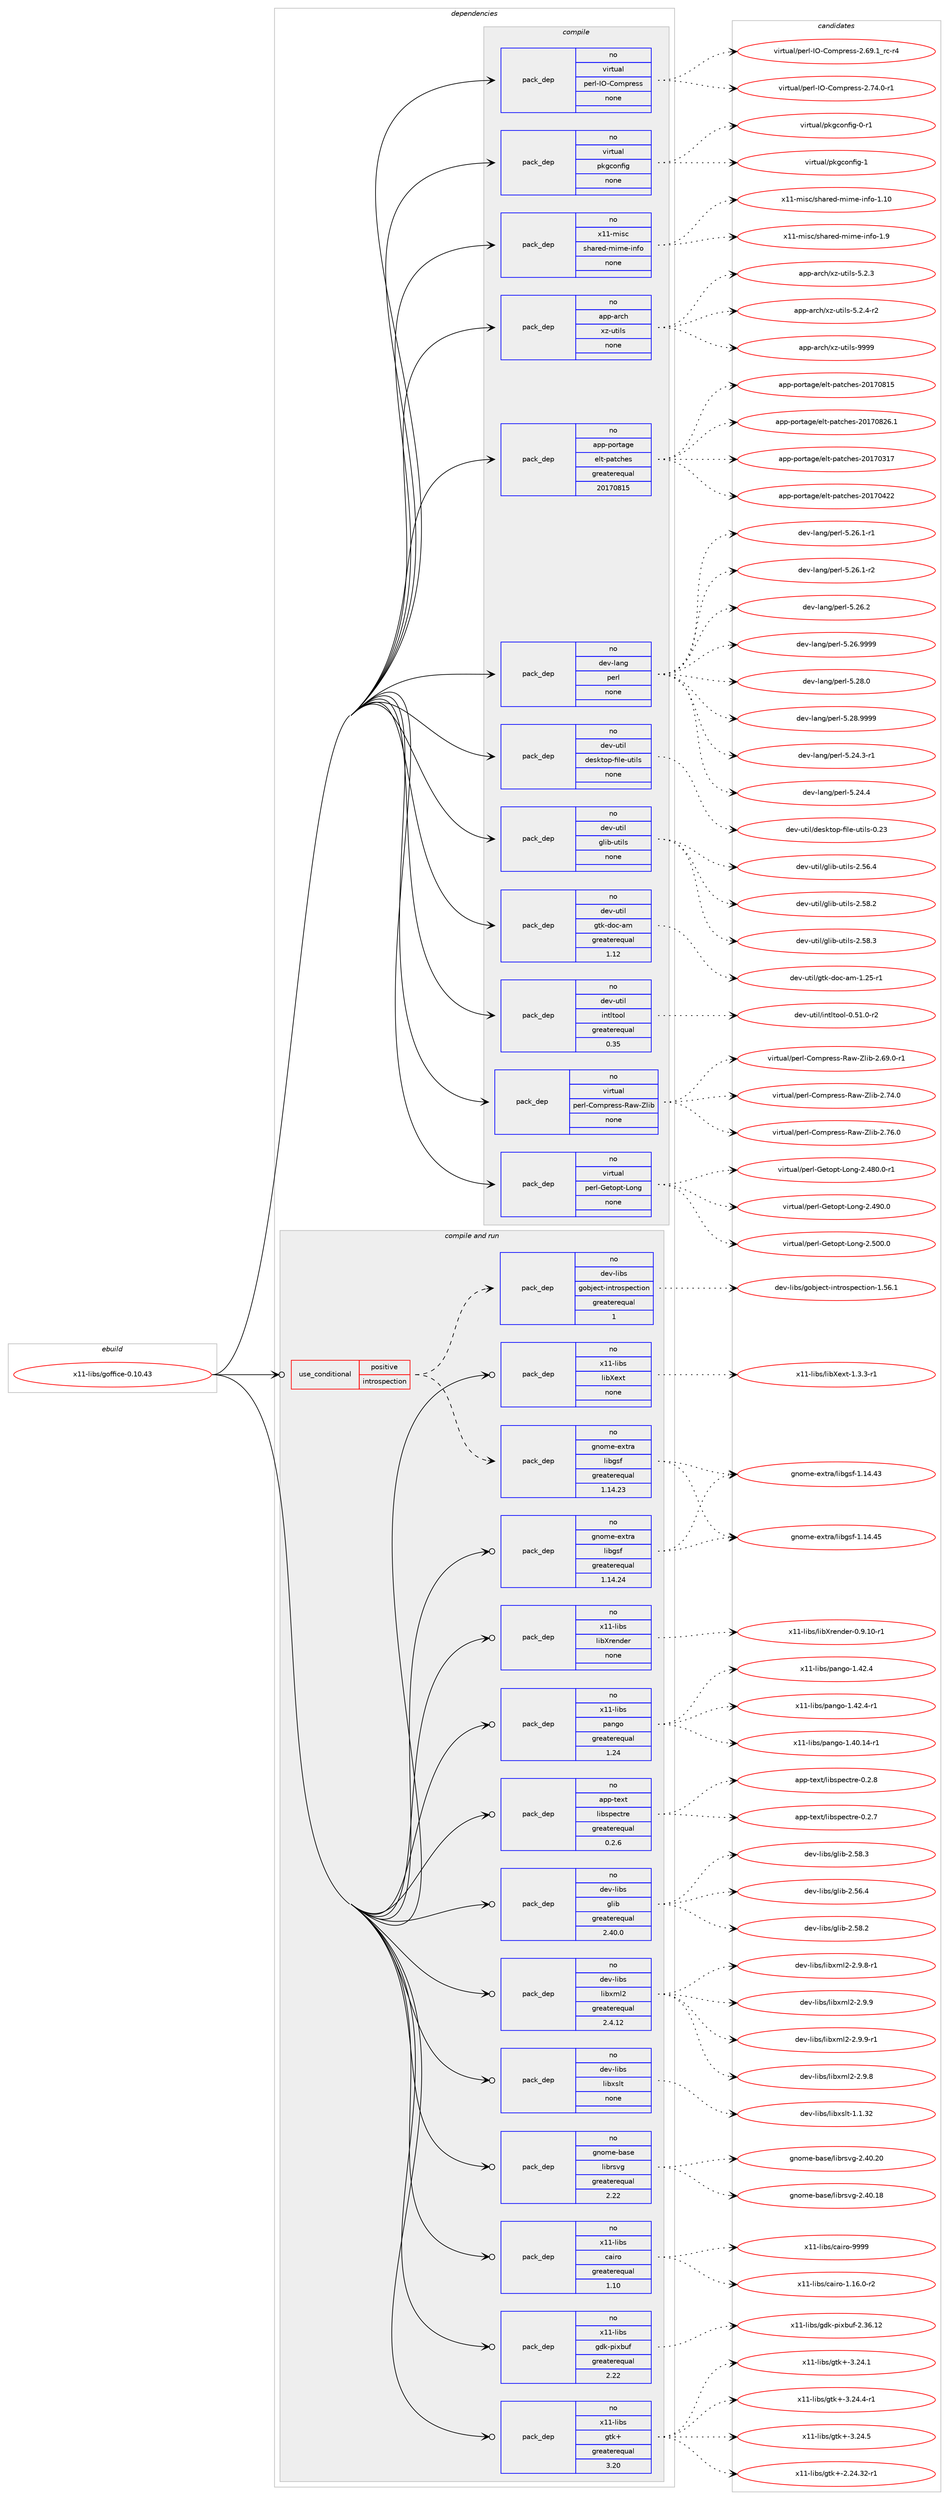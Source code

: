 digraph prolog {

# *************
# Graph options
# *************

newrank=true;
concentrate=true;
compound=true;
graph [rankdir=LR,fontname=Helvetica,fontsize=10,ranksep=1.5];#, ranksep=2.5, nodesep=0.2];
edge  [arrowhead=vee];
node  [fontname=Helvetica,fontsize=10];

# **********
# The ebuild
# **********

subgraph cluster_leftcol {
color=gray;
rank=same;
label=<<i>ebuild</i>>;
id [label="x11-libs/goffice-0.10.43", color=red, width=4, href="../x11-libs/goffice-0.10.43.svg"];
}

# ****************
# The dependencies
# ****************

subgraph cluster_midcol {
color=gray;
label=<<i>dependencies</i>>;
subgraph cluster_compile {
fillcolor="#eeeeee";
style=filled;
label=<<i>compile</i>>;
subgraph pack1263108 {
dependency1758519 [label=<<TABLE BORDER="0" CELLBORDER="1" CELLSPACING="0" CELLPADDING="4" WIDTH="220"><TR><TD ROWSPAN="6" CELLPADDING="30">pack_dep</TD></TR><TR><TD WIDTH="110">no</TD></TR><TR><TD>app-arch</TD></TR><TR><TD>xz-utils</TD></TR><TR><TD>none</TD></TR><TR><TD></TD></TR></TABLE>>, shape=none, color=blue];
}
id:e -> dependency1758519:w [weight=20,style="solid",arrowhead="vee"];
subgraph pack1263109 {
dependency1758520 [label=<<TABLE BORDER="0" CELLBORDER="1" CELLSPACING="0" CELLPADDING="4" WIDTH="220"><TR><TD ROWSPAN="6" CELLPADDING="30">pack_dep</TD></TR><TR><TD WIDTH="110">no</TD></TR><TR><TD>app-portage</TD></TR><TR><TD>elt-patches</TD></TR><TR><TD>greaterequal</TD></TR><TR><TD>20170815</TD></TR></TABLE>>, shape=none, color=blue];
}
id:e -> dependency1758520:w [weight=20,style="solid",arrowhead="vee"];
subgraph pack1263110 {
dependency1758521 [label=<<TABLE BORDER="0" CELLBORDER="1" CELLSPACING="0" CELLPADDING="4" WIDTH="220"><TR><TD ROWSPAN="6" CELLPADDING="30">pack_dep</TD></TR><TR><TD WIDTH="110">no</TD></TR><TR><TD>dev-lang</TD></TR><TR><TD>perl</TD></TR><TR><TD>none</TD></TR><TR><TD></TD></TR></TABLE>>, shape=none, color=blue];
}
id:e -> dependency1758521:w [weight=20,style="solid",arrowhead="vee"];
subgraph pack1263111 {
dependency1758522 [label=<<TABLE BORDER="0" CELLBORDER="1" CELLSPACING="0" CELLPADDING="4" WIDTH="220"><TR><TD ROWSPAN="6" CELLPADDING="30">pack_dep</TD></TR><TR><TD WIDTH="110">no</TD></TR><TR><TD>dev-util</TD></TR><TR><TD>desktop-file-utils</TD></TR><TR><TD>none</TD></TR><TR><TD></TD></TR></TABLE>>, shape=none, color=blue];
}
id:e -> dependency1758522:w [weight=20,style="solid",arrowhead="vee"];
subgraph pack1263112 {
dependency1758523 [label=<<TABLE BORDER="0" CELLBORDER="1" CELLSPACING="0" CELLPADDING="4" WIDTH="220"><TR><TD ROWSPAN="6" CELLPADDING="30">pack_dep</TD></TR><TR><TD WIDTH="110">no</TD></TR><TR><TD>dev-util</TD></TR><TR><TD>glib-utils</TD></TR><TR><TD>none</TD></TR><TR><TD></TD></TR></TABLE>>, shape=none, color=blue];
}
id:e -> dependency1758523:w [weight=20,style="solid",arrowhead="vee"];
subgraph pack1263113 {
dependency1758524 [label=<<TABLE BORDER="0" CELLBORDER="1" CELLSPACING="0" CELLPADDING="4" WIDTH="220"><TR><TD ROWSPAN="6" CELLPADDING="30">pack_dep</TD></TR><TR><TD WIDTH="110">no</TD></TR><TR><TD>dev-util</TD></TR><TR><TD>gtk-doc-am</TD></TR><TR><TD>greaterequal</TD></TR><TR><TD>1.12</TD></TR></TABLE>>, shape=none, color=blue];
}
id:e -> dependency1758524:w [weight=20,style="solid",arrowhead="vee"];
subgraph pack1263114 {
dependency1758525 [label=<<TABLE BORDER="0" CELLBORDER="1" CELLSPACING="0" CELLPADDING="4" WIDTH="220"><TR><TD ROWSPAN="6" CELLPADDING="30">pack_dep</TD></TR><TR><TD WIDTH="110">no</TD></TR><TR><TD>dev-util</TD></TR><TR><TD>intltool</TD></TR><TR><TD>greaterequal</TD></TR><TR><TD>0.35</TD></TR></TABLE>>, shape=none, color=blue];
}
id:e -> dependency1758525:w [weight=20,style="solid",arrowhead="vee"];
subgraph pack1263115 {
dependency1758526 [label=<<TABLE BORDER="0" CELLBORDER="1" CELLSPACING="0" CELLPADDING="4" WIDTH="220"><TR><TD ROWSPAN="6" CELLPADDING="30">pack_dep</TD></TR><TR><TD WIDTH="110">no</TD></TR><TR><TD>virtual</TD></TR><TR><TD>perl-Compress-Raw-Zlib</TD></TR><TR><TD>none</TD></TR><TR><TD></TD></TR></TABLE>>, shape=none, color=blue];
}
id:e -> dependency1758526:w [weight=20,style="solid",arrowhead="vee"];
subgraph pack1263116 {
dependency1758527 [label=<<TABLE BORDER="0" CELLBORDER="1" CELLSPACING="0" CELLPADDING="4" WIDTH="220"><TR><TD ROWSPAN="6" CELLPADDING="30">pack_dep</TD></TR><TR><TD WIDTH="110">no</TD></TR><TR><TD>virtual</TD></TR><TR><TD>perl-Getopt-Long</TD></TR><TR><TD>none</TD></TR><TR><TD></TD></TR></TABLE>>, shape=none, color=blue];
}
id:e -> dependency1758527:w [weight=20,style="solid",arrowhead="vee"];
subgraph pack1263117 {
dependency1758528 [label=<<TABLE BORDER="0" CELLBORDER="1" CELLSPACING="0" CELLPADDING="4" WIDTH="220"><TR><TD ROWSPAN="6" CELLPADDING="30">pack_dep</TD></TR><TR><TD WIDTH="110">no</TD></TR><TR><TD>virtual</TD></TR><TR><TD>perl-IO-Compress</TD></TR><TR><TD>none</TD></TR><TR><TD></TD></TR></TABLE>>, shape=none, color=blue];
}
id:e -> dependency1758528:w [weight=20,style="solid",arrowhead="vee"];
subgraph pack1263118 {
dependency1758529 [label=<<TABLE BORDER="0" CELLBORDER="1" CELLSPACING="0" CELLPADDING="4" WIDTH="220"><TR><TD ROWSPAN="6" CELLPADDING="30">pack_dep</TD></TR><TR><TD WIDTH="110">no</TD></TR><TR><TD>virtual</TD></TR><TR><TD>pkgconfig</TD></TR><TR><TD>none</TD></TR><TR><TD></TD></TR></TABLE>>, shape=none, color=blue];
}
id:e -> dependency1758529:w [weight=20,style="solid",arrowhead="vee"];
subgraph pack1263119 {
dependency1758530 [label=<<TABLE BORDER="0" CELLBORDER="1" CELLSPACING="0" CELLPADDING="4" WIDTH="220"><TR><TD ROWSPAN="6" CELLPADDING="30">pack_dep</TD></TR><TR><TD WIDTH="110">no</TD></TR><TR><TD>x11-misc</TD></TR><TR><TD>shared-mime-info</TD></TR><TR><TD>none</TD></TR><TR><TD></TD></TR></TABLE>>, shape=none, color=blue];
}
id:e -> dependency1758530:w [weight=20,style="solid",arrowhead="vee"];
}
subgraph cluster_compileandrun {
fillcolor="#eeeeee";
style=filled;
label=<<i>compile and run</i>>;
subgraph cond465903 {
dependency1758531 [label=<<TABLE BORDER="0" CELLBORDER="1" CELLSPACING="0" CELLPADDING="4"><TR><TD ROWSPAN="3" CELLPADDING="10">use_conditional</TD></TR><TR><TD>positive</TD></TR><TR><TD>introspection</TD></TR></TABLE>>, shape=none, color=red];
subgraph pack1263120 {
dependency1758532 [label=<<TABLE BORDER="0" CELLBORDER="1" CELLSPACING="0" CELLPADDING="4" WIDTH="220"><TR><TD ROWSPAN="6" CELLPADDING="30">pack_dep</TD></TR><TR><TD WIDTH="110">no</TD></TR><TR><TD>dev-libs</TD></TR><TR><TD>gobject-introspection</TD></TR><TR><TD>greaterequal</TD></TR><TR><TD>1</TD></TR></TABLE>>, shape=none, color=blue];
}
dependency1758531:e -> dependency1758532:w [weight=20,style="dashed",arrowhead="vee"];
subgraph pack1263121 {
dependency1758533 [label=<<TABLE BORDER="0" CELLBORDER="1" CELLSPACING="0" CELLPADDING="4" WIDTH="220"><TR><TD ROWSPAN="6" CELLPADDING="30">pack_dep</TD></TR><TR><TD WIDTH="110">no</TD></TR><TR><TD>gnome-extra</TD></TR><TR><TD>libgsf</TD></TR><TR><TD>greaterequal</TD></TR><TR><TD>1.14.23</TD></TR></TABLE>>, shape=none, color=blue];
}
dependency1758531:e -> dependency1758533:w [weight=20,style="dashed",arrowhead="vee"];
}
id:e -> dependency1758531:w [weight=20,style="solid",arrowhead="odotvee"];
subgraph pack1263122 {
dependency1758534 [label=<<TABLE BORDER="0" CELLBORDER="1" CELLSPACING="0" CELLPADDING="4" WIDTH="220"><TR><TD ROWSPAN="6" CELLPADDING="30">pack_dep</TD></TR><TR><TD WIDTH="110">no</TD></TR><TR><TD>app-text</TD></TR><TR><TD>libspectre</TD></TR><TR><TD>greaterequal</TD></TR><TR><TD>0.2.6</TD></TR></TABLE>>, shape=none, color=blue];
}
id:e -> dependency1758534:w [weight=20,style="solid",arrowhead="odotvee"];
subgraph pack1263123 {
dependency1758535 [label=<<TABLE BORDER="0" CELLBORDER="1" CELLSPACING="0" CELLPADDING="4" WIDTH="220"><TR><TD ROWSPAN="6" CELLPADDING="30">pack_dep</TD></TR><TR><TD WIDTH="110">no</TD></TR><TR><TD>dev-libs</TD></TR><TR><TD>glib</TD></TR><TR><TD>greaterequal</TD></TR><TR><TD>2.40.0</TD></TR></TABLE>>, shape=none, color=blue];
}
id:e -> dependency1758535:w [weight=20,style="solid",arrowhead="odotvee"];
subgraph pack1263124 {
dependency1758536 [label=<<TABLE BORDER="0" CELLBORDER="1" CELLSPACING="0" CELLPADDING="4" WIDTH="220"><TR><TD ROWSPAN="6" CELLPADDING="30">pack_dep</TD></TR><TR><TD WIDTH="110">no</TD></TR><TR><TD>dev-libs</TD></TR><TR><TD>libxml2</TD></TR><TR><TD>greaterequal</TD></TR><TR><TD>2.4.12</TD></TR></TABLE>>, shape=none, color=blue];
}
id:e -> dependency1758536:w [weight=20,style="solid",arrowhead="odotvee"];
subgraph pack1263125 {
dependency1758537 [label=<<TABLE BORDER="0" CELLBORDER="1" CELLSPACING="0" CELLPADDING="4" WIDTH="220"><TR><TD ROWSPAN="6" CELLPADDING="30">pack_dep</TD></TR><TR><TD WIDTH="110">no</TD></TR><TR><TD>dev-libs</TD></TR><TR><TD>libxslt</TD></TR><TR><TD>none</TD></TR><TR><TD></TD></TR></TABLE>>, shape=none, color=blue];
}
id:e -> dependency1758537:w [weight=20,style="solid",arrowhead="odotvee"];
subgraph pack1263126 {
dependency1758538 [label=<<TABLE BORDER="0" CELLBORDER="1" CELLSPACING="0" CELLPADDING="4" WIDTH="220"><TR><TD ROWSPAN="6" CELLPADDING="30">pack_dep</TD></TR><TR><TD WIDTH="110">no</TD></TR><TR><TD>gnome-base</TD></TR><TR><TD>librsvg</TD></TR><TR><TD>greaterequal</TD></TR><TR><TD>2.22</TD></TR></TABLE>>, shape=none, color=blue];
}
id:e -> dependency1758538:w [weight=20,style="solid",arrowhead="odotvee"];
subgraph pack1263127 {
dependency1758539 [label=<<TABLE BORDER="0" CELLBORDER="1" CELLSPACING="0" CELLPADDING="4" WIDTH="220"><TR><TD ROWSPAN="6" CELLPADDING="30">pack_dep</TD></TR><TR><TD WIDTH="110">no</TD></TR><TR><TD>gnome-extra</TD></TR><TR><TD>libgsf</TD></TR><TR><TD>greaterequal</TD></TR><TR><TD>1.14.24</TD></TR></TABLE>>, shape=none, color=blue];
}
id:e -> dependency1758539:w [weight=20,style="solid",arrowhead="odotvee"];
subgraph pack1263128 {
dependency1758540 [label=<<TABLE BORDER="0" CELLBORDER="1" CELLSPACING="0" CELLPADDING="4" WIDTH="220"><TR><TD ROWSPAN="6" CELLPADDING="30">pack_dep</TD></TR><TR><TD WIDTH="110">no</TD></TR><TR><TD>x11-libs</TD></TR><TR><TD>cairo</TD></TR><TR><TD>greaterequal</TD></TR><TR><TD>1.10</TD></TR></TABLE>>, shape=none, color=blue];
}
id:e -> dependency1758540:w [weight=20,style="solid",arrowhead="odotvee"];
subgraph pack1263129 {
dependency1758541 [label=<<TABLE BORDER="0" CELLBORDER="1" CELLSPACING="0" CELLPADDING="4" WIDTH="220"><TR><TD ROWSPAN="6" CELLPADDING="30">pack_dep</TD></TR><TR><TD WIDTH="110">no</TD></TR><TR><TD>x11-libs</TD></TR><TR><TD>gdk-pixbuf</TD></TR><TR><TD>greaterequal</TD></TR><TR><TD>2.22</TD></TR></TABLE>>, shape=none, color=blue];
}
id:e -> dependency1758541:w [weight=20,style="solid",arrowhead="odotvee"];
subgraph pack1263130 {
dependency1758542 [label=<<TABLE BORDER="0" CELLBORDER="1" CELLSPACING="0" CELLPADDING="4" WIDTH="220"><TR><TD ROWSPAN="6" CELLPADDING="30">pack_dep</TD></TR><TR><TD WIDTH="110">no</TD></TR><TR><TD>x11-libs</TD></TR><TR><TD>gtk+</TD></TR><TR><TD>greaterequal</TD></TR><TR><TD>3.20</TD></TR></TABLE>>, shape=none, color=blue];
}
id:e -> dependency1758542:w [weight=20,style="solid",arrowhead="odotvee"];
subgraph pack1263131 {
dependency1758543 [label=<<TABLE BORDER="0" CELLBORDER="1" CELLSPACING="0" CELLPADDING="4" WIDTH="220"><TR><TD ROWSPAN="6" CELLPADDING="30">pack_dep</TD></TR><TR><TD WIDTH="110">no</TD></TR><TR><TD>x11-libs</TD></TR><TR><TD>libXext</TD></TR><TR><TD>none</TD></TR><TR><TD></TD></TR></TABLE>>, shape=none, color=blue];
}
id:e -> dependency1758543:w [weight=20,style="solid",arrowhead="odotvee"];
subgraph pack1263132 {
dependency1758544 [label=<<TABLE BORDER="0" CELLBORDER="1" CELLSPACING="0" CELLPADDING="4" WIDTH="220"><TR><TD ROWSPAN="6" CELLPADDING="30">pack_dep</TD></TR><TR><TD WIDTH="110">no</TD></TR><TR><TD>x11-libs</TD></TR><TR><TD>libXrender</TD></TR><TR><TD>none</TD></TR><TR><TD></TD></TR></TABLE>>, shape=none, color=blue];
}
id:e -> dependency1758544:w [weight=20,style="solid",arrowhead="odotvee"];
subgraph pack1263133 {
dependency1758545 [label=<<TABLE BORDER="0" CELLBORDER="1" CELLSPACING="0" CELLPADDING="4" WIDTH="220"><TR><TD ROWSPAN="6" CELLPADDING="30">pack_dep</TD></TR><TR><TD WIDTH="110">no</TD></TR><TR><TD>x11-libs</TD></TR><TR><TD>pango</TD></TR><TR><TD>greaterequal</TD></TR><TR><TD>1.24</TD></TR></TABLE>>, shape=none, color=blue];
}
id:e -> dependency1758545:w [weight=20,style="solid",arrowhead="odotvee"];
}
subgraph cluster_run {
fillcolor="#eeeeee";
style=filled;
label=<<i>run</i>>;
}
}

# **************
# The candidates
# **************

subgraph cluster_choices {
rank=same;
color=gray;
label=<<i>candidates</i>>;

subgraph choice1263108 {
color=black;
nodesep=1;
choice971121124597114991044712012245117116105108115455346504651 [label="app-arch/xz-utils-5.2.3", color=red, width=4,href="../app-arch/xz-utils-5.2.3.svg"];
choice9711211245971149910447120122451171161051081154553465046524511450 [label="app-arch/xz-utils-5.2.4-r2", color=red, width=4,href="../app-arch/xz-utils-5.2.4-r2.svg"];
choice9711211245971149910447120122451171161051081154557575757 [label="app-arch/xz-utils-9999", color=red, width=4,href="../app-arch/xz-utils-9999.svg"];
dependency1758519:e -> choice971121124597114991044712012245117116105108115455346504651:w [style=dotted,weight="100"];
dependency1758519:e -> choice9711211245971149910447120122451171161051081154553465046524511450:w [style=dotted,weight="100"];
dependency1758519:e -> choice9711211245971149910447120122451171161051081154557575757:w [style=dotted,weight="100"];
}
subgraph choice1263109 {
color=black;
nodesep=1;
choice97112112451121111141169710310147101108116451129711699104101115455048495548514955 [label="app-portage/elt-patches-20170317", color=red, width=4,href="../app-portage/elt-patches-20170317.svg"];
choice97112112451121111141169710310147101108116451129711699104101115455048495548525050 [label="app-portage/elt-patches-20170422", color=red, width=4,href="../app-portage/elt-patches-20170422.svg"];
choice97112112451121111141169710310147101108116451129711699104101115455048495548564953 [label="app-portage/elt-patches-20170815", color=red, width=4,href="../app-portage/elt-patches-20170815.svg"];
choice971121124511211111411697103101471011081164511297116991041011154550484955485650544649 [label="app-portage/elt-patches-20170826.1", color=red, width=4,href="../app-portage/elt-patches-20170826.1.svg"];
dependency1758520:e -> choice97112112451121111141169710310147101108116451129711699104101115455048495548514955:w [style=dotted,weight="100"];
dependency1758520:e -> choice97112112451121111141169710310147101108116451129711699104101115455048495548525050:w [style=dotted,weight="100"];
dependency1758520:e -> choice97112112451121111141169710310147101108116451129711699104101115455048495548564953:w [style=dotted,weight="100"];
dependency1758520:e -> choice971121124511211111411697103101471011081164511297116991041011154550484955485650544649:w [style=dotted,weight="100"];
}
subgraph choice1263110 {
color=black;
nodesep=1;
choice100101118451089711010347112101114108455346505246514511449 [label="dev-lang/perl-5.24.3-r1", color=red, width=4,href="../dev-lang/perl-5.24.3-r1.svg"];
choice10010111845108971101034711210111410845534650524652 [label="dev-lang/perl-5.24.4", color=red, width=4,href="../dev-lang/perl-5.24.4.svg"];
choice100101118451089711010347112101114108455346505446494511449 [label="dev-lang/perl-5.26.1-r1", color=red, width=4,href="../dev-lang/perl-5.26.1-r1.svg"];
choice100101118451089711010347112101114108455346505446494511450 [label="dev-lang/perl-5.26.1-r2", color=red, width=4,href="../dev-lang/perl-5.26.1-r2.svg"];
choice10010111845108971101034711210111410845534650544650 [label="dev-lang/perl-5.26.2", color=red, width=4,href="../dev-lang/perl-5.26.2.svg"];
choice10010111845108971101034711210111410845534650544657575757 [label="dev-lang/perl-5.26.9999", color=red, width=4,href="../dev-lang/perl-5.26.9999.svg"];
choice10010111845108971101034711210111410845534650564648 [label="dev-lang/perl-5.28.0", color=red, width=4,href="../dev-lang/perl-5.28.0.svg"];
choice10010111845108971101034711210111410845534650564657575757 [label="dev-lang/perl-5.28.9999", color=red, width=4,href="../dev-lang/perl-5.28.9999.svg"];
dependency1758521:e -> choice100101118451089711010347112101114108455346505246514511449:w [style=dotted,weight="100"];
dependency1758521:e -> choice10010111845108971101034711210111410845534650524652:w [style=dotted,weight="100"];
dependency1758521:e -> choice100101118451089711010347112101114108455346505446494511449:w [style=dotted,weight="100"];
dependency1758521:e -> choice100101118451089711010347112101114108455346505446494511450:w [style=dotted,weight="100"];
dependency1758521:e -> choice10010111845108971101034711210111410845534650544650:w [style=dotted,weight="100"];
dependency1758521:e -> choice10010111845108971101034711210111410845534650544657575757:w [style=dotted,weight="100"];
dependency1758521:e -> choice10010111845108971101034711210111410845534650564648:w [style=dotted,weight="100"];
dependency1758521:e -> choice10010111845108971101034711210111410845534650564657575757:w [style=dotted,weight="100"];
}
subgraph choice1263111 {
color=black;
nodesep=1;
choice100101118451171161051084710010111510711611111245102105108101451171161051081154548465051 [label="dev-util/desktop-file-utils-0.23", color=red, width=4,href="../dev-util/desktop-file-utils-0.23.svg"];
dependency1758522:e -> choice100101118451171161051084710010111510711611111245102105108101451171161051081154548465051:w [style=dotted,weight="100"];
}
subgraph choice1263112 {
color=black;
nodesep=1;
choice1001011184511711610510847103108105984511711610510811545504653544652 [label="dev-util/glib-utils-2.56.4", color=red, width=4,href="../dev-util/glib-utils-2.56.4.svg"];
choice1001011184511711610510847103108105984511711610510811545504653564650 [label="dev-util/glib-utils-2.58.2", color=red, width=4,href="../dev-util/glib-utils-2.58.2.svg"];
choice1001011184511711610510847103108105984511711610510811545504653564651 [label="dev-util/glib-utils-2.58.3", color=red, width=4,href="../dev-util/glib-utils-2.58.3.svg"];
dependency1758523:e -> choice1001011184511711610510847103108105984511711610510811545504653544652:w [style=dotted,weight="100"];
dependency1758523:e -> choice1001011184511711610510847103108105984511711610510811545504653564650:w [style=dotted,weight="100"];
dependency1758523:e -> choice1001011184511711610510847103108105984511711610510811545504653564651:w [style=dotted,weight="100"];
}
subgraph choice1263113 {
color=black;
nodesep=1;
choice10010111845117116105108471031161074510011199459710945494650534511449 [label="dev-util/gtk-doc-am-1.25-r1", color=red, width=4,href="../dev-util/gtk-doc-am-1.25-r1.svg"];
dependency1758524:e -> choice10010111845117116105108471031161074510011199459710945494650534511449:w [style=dotted,weight="100"];
}
subgraph choice1263114 {
color=black;
nodesep=1;
choice1001011184511711610510847105110116108116111111108454846534946484511450 [label="dev-util/intltool-0.51.0-r2", color=red, width=4,href="../dev-util/intltool-0.51.0-r2.svg"];
dependency1758525:e -> choice1001011184511711610510847105110116108116111111108454846534946484511450:w [style=dotted,weight="100"];
}
subgraph choice1263115 {
color=black;
nodesep=1;
choice11810511411611797108471121011141084567111109112114101115115458297119459010810598455046545746484511449 [label="virtual/perl-Compress-Raw-Zlib-2.69.0-r1", color=red, width=4,href="../virtual/perl-Compress-Raw-Zlib-2.69.0-r1.svg"];
choice1181051141161179710847112101114108456711110911211410111511545829711945901081059845504655524648 [label="virtual/perl-Compress-Raw-Zlib-2.74.0", color=red, width=4,href="../virtual/perl-Compress-Raw-Zlib-2.74.0.svg"];
choice1181051141161179710847112101114108456711110911211410111511545829711945901081059845504655544648 [label="virtual/perl-Compress-Raw-Zlib-2.76.0", color=red, width=4,href="../virtual/perl-Compress-Raw-Zlib-2.76.0.svg"];
dependency1758526:e -> choice11810511411611797108471121011141084567111109112114101115115458297119459010810598455046545746484511449:w [style=dotted,weight="100"];
dependency1758526:e -> choice1181051141161179710847112101114108456711110911211410111511545829711945901081059845504655524648:w [style=dotted,weight="100"];
dependency1758526:e -> choice1181051141161179710847112101114108456711110911211410111511545829711945901081059845504655544648:w [style=dotted,weight="100"];
}
subgraph choice1263116 {
color=black;
nodesep=1;
choice11810511411611797108471121011141084571101116111112116457611111010345504652564846484511449 [label="virtual/perl-Getopt-Long-2.480.0-r1", color=red, width=4,href="../virtual/perl-Getopt-Long-2.480.0-r1.svg"];
choice1181051141161179710847112101114108457110111611111211645761111101034550465257484648 [label="virtual/perl-Getopt-Long-2.490.0", color=red, width=4,href="../virtual/perl-Getopt-Long-2.490.0.svg"];
choice1181051141161179710847112101114108457110111611111211645761111101034550465348484648 [label="virtual/perl-Getopt-Long-2.500.0", color=red, width=4,href="../virtual/perl-Getopt-Long-2.500.0.svg"];
dependency1758527:e -> choice11810511411611797108471121011141084571101116111112116457611111010345504652564846484511449:w [style=dotted,weight="100"];
dependency1758527:e -> choice1181051141161179710847112101114108457110111611111211645761111101034550465257484648:w [style=dotted,weight="100"];
dependency1758527:e -> choice1181051141161179710847112101114108457110111611111211645761111101034550465348484648:w [style=dotted,weight="100"];
}
subgraph choice1263117 {
color=black;
nodesep=1;
choice118105114116117971084711210111410845737945671111091121141011151154550465457464995114994511452 [label="virtual/perl-IO-Compress-2.69.1_rc-r4", color=red, width=4,href="../virtual/perl-IO-Compress-2.69.1_rc-r4.svg"];
choice11810511411611797108471121011141084573794567111109112114101115115455046555246484511449 [label="virtual/perl-IO-Compress-2.74.0-r1", color=red, width=4,href="../virtual/perl-IO-Compress-2.74.0-r1.svg"];
dependency1758528:e -> choice118105114116117971084711210111410845737945671111091121141011151154550465457464995114994511452:w [style=dotted,weight="100"];
dependency1758528:e -> choice11810511411611797108471121011141084573794567111109112114101115115455046555246484511449:w [style=dotted,weight="100"];
}
subgraph choice1263118 {
color=black;
nodesep=1;
choice11810511411611797108471121071039911111010210510345484511449 [label="virtual/pkgconfig-0-r1", color=red, width=4,href="../virtual/pkgconfig-0-r1.svg"];
choice1181051141161179710847112107103991111101021051034549 [label="virtual/pkgconfig-1", color=red, width=4,href="../virtual/pkgconfig-1.svg"];
dependency1758529:e -> choice11810511411611797108471121071039911111010210510345484511449:w [style=dotted,weight="100"];
dependency1758529:e -> choice1181051141161179710847112107103991111101021051034549:w [style=dotted,weight="100"];
}
subgraph choice1263119 {
color=black;
nodesep=1;
choice12049494510910511599471151049711410110045109105109101451051101021114549464948 [label="x11-misc/shared-mime-info-1.10", color=red, width=4,href="../x11-misc/shared-mime-info-1.10.svg"];
choice120494945109105115994711510497114101100451091051091014510511010211145494657 [label="x11-misc/shared-mime-info-1.9", color=red, width=4,href="../x11-misc/shared-mime-info-1.9.svg"];
dependency1758530:e -> choice12049494510910511599471151049711410110045109105109101451051101021114549464948:w [style=dotted,weight="100"];
dependency1758530:e -> choice120494945109105115994711510497114101100451091051091014510511010211145494657:w [style=dotted,weight="100"];
}
subgraph choice1263120 {
color=black;
nodesep=1;
choice1001011184510810598115471031119810610199116451051101161141111151121019911610511111045494653544649 [label="dev-libs/gobject-introspection-1.56.1", color=red, width=4,href="../dev-libs/gobject-introspection-1.56.1.svg"];
dependency1758532:e -> choice1001011184510810598115471031119810610199116451051101161141111151121019911610511111045494653544649:w [style=dotted,weight="100"];
}
subgraph choice1263121 {
color=black;
nodesep=1;
choice103110111109101451011201161149747108105981031151024549464952465251 [label="gnome-extra/libgsf-1.14.43", color=red, width=4,href="../gnome-extra/libgsf-1.14.43.svg"];
choice103110111109101451011201161149747108105981031151024549464952465253 [label="gnome-extra/libgsf-1.14.45", color=red, width=4,href="../gnome-extra/libgsf-1.14.45.svg"];
dependency1758533:e -> choice103110111109101451011201161149747108105981031151024549464952465251:w [style=dotted,weight="100"];
dependency1758533:e -> choice103110111109101451011201161149747108105981031151024549464952465253:w [style=dotted,weight="100"];
}
subgraph choice1263122 {
color=black;
nodesep=1;
choice9711211245116101120116471081059811511210199116114101454846504655 [label="app-text/libspectre-0.2.7", color=red, width=4,href="../app-text/libspectre-0.2.7.svg"];
choice9711211245116101120116471081059811511210199116114101454846504656 [label="app-text/libspectre-0.2.8", color=red, width=4,href="../app-text/libspectre-0.2.8.svg"];
dependency1758534:e -> choice9711211245116101120116471081059811511210199116114101454846504655:w [style=dotted,weight="100"];
dependency1758534:e -> choice9711211245116101120116471081059811511210199116114101454846504656:w [style=dotted,weight="100"];
}
subgraph choice1263123 {
color=black;
nodesep=1;
choice1001011184510810598115471031081059845504653544652 [label="dev-libs/glib-2.56.4", color=red, width=4,href="../dev-libs/glib-2.56.4.svg"];
choice1001011184510810598115471031081059845504653564650 [label="dev-libs/glib-2.58.2", color=red, width=4,href="../dev-libs/glib-2.58.2.svg"];
choice1001011184510810598115471031081059845504653564651 [label="dev-libs/glib-2.58.3", color=red, width=4,href="../dev-libs/glib-2.58.3.svg"];
dependency1758535:e -> choice1001011184510810598115471031081059845504653544652:w [style=dotted,weight="100"];
dependency1758535:e -> choice1001011184510810598115471031081059845504653564650:w [style=dotted,weight="100"];
dependency1758535:e -> choice1001011184510810598115471031081059845504653564651:w [style=dotted,weight="100"];
}
subgraph choice1263124 {
color=black;
nodesep=1;
choice1001011184510810598115471081059812010910850455046574656 [label="dev-libs/libxml2-2.9.8", color=red, width=4,href="../dev-libs/libxml2-2.9.8.svg"];
choice10010111845108105981154710810598120109108504550465746564511449 [label="dev-libs/libxml2-2.9.8-r1", color=red, width=4,href="../dev-libs/libxml2-2.9.8-r1.svg"];
choice1001011184510810598115471081059812010910850455046574657 [label="dev-libs/libxml2-2.9.9", color=red, width=4,href="../dev-libs/libxml2-2.9.9.svg"];
choice10010111845108105981154710810598120109108504550465746574511449 [label="dev-libs/libxml2-2.9.9-r1", color=red, width=4,href="../dev-libs/libxml2-2.9.9-r1.svg"];
dependency1758536:e -> choice1001011184510810598115471081059812010910850455046574656:w [style=dotted,weight="100"];
dependency1758536:e -> choice10010111845108105981154710810598120109108504550465746564511449:w [style=dotted,weight="100"];
dependency1758536:e -> choice1001011184510810598115471081059812010910850455046574657:w [style=dotted,weight="100"];
dependency1758536:e -> choice10010111845108105981154710810598120109108504550465746574511449:w [style=dotted,weight="100"];
}
subgraph choice1263125 {
color=black;
nodesep=1;
choice1001011184510810598115471081059812011510811645494649465150 [label="dev-libs/libxslt-1.1.32", color=red, width=4,href="../dev-libs/libxslt-1.1.32.svg"];
dependency1758537:e -> choice1001011184510810598115471081059812011510811645494649465150:w [style=dotted,weight="100"];
}
subgraph choice1263126 {
color=black;
nodesep=1;
choice10311011110910145989711510147108105981141151181034550465248464956 [label="gnome-base/librsvg-2.40.18", color=red, width=4,href="../gnome-base/librsvg-2.40.18.svg"];
choice10311011110910145989711510147108105981141151181034550465248465048 [label="gnome-base/librsvg-2.40.20", color=red, width=4,href="../gnome-base/librsvg-2.40.20.svg"];
dependency1758538:e -> choice10311011110910145989711510147108105981141151181034550465248464956:w [style=dotted,weight="100"];
dependency1758538:e -> choice10311011110910145989711510147108105981141151181034550465248465048:w [style=dotted,weight="100"];
}
subgraph choice1263127 {
color=black;
nodesep=1;
choice103110111109101451011201161149747108105981031151024549464952465251 [label="gnome-extra/libgsf-1.14.43", color=red, width=4,href="../gnome-extra/libgsf-1.14.43.svg"];
choice103110111109101451011201161149747108105981031151024549464952465253 [label="gnome-extra/libgsf-1.14.45", color=red, width=4,href="../gnome-extra/libgsf-1.14.45.svg"];
dependency1758539:e -> choice103110111109101451011201161149747108105981031151024549464952465251:w [style=dotted,weight="100"];
dependency1758539:e -> choice103110111109101451011201161149747108105981031151024549464952465253:w [style=dotted,weight="100"];
}
subgraph choice1263128 {
color=black;
nodesep=1;
choice12049494510810598115479997105114111454946495446484511450 [label="x11-libs/cairo-1.16.0-r2", color=red, width=4,href="../x11-libs/cairo-1.16.0-r2.svg"];
choice120494945108105981154799971051141114557575757 [label="x11-libs/cairo-9999", color=red, width=4,href="../x11-libs/cairo-9999.svg"];
dependency1758540:e -> choice12049494510810598115479997105114111454946495446484511450:w [style=dotted,weight="100"];
dependency1758540:e -> choice120494945108105981154799971051141114557575757:w [style=dotted,weight="100"];
}
subgraph choice1263129 {
color=black;
nodesep=1;
choice120494945108105981154710310010745112105120981171024550465154464950 [label="x11-libs/gdk-pixbuf-2.36.12", color=red, width=4,href="../x11-libs/gdk-pixbuf-2.36.12.svg"];
dependency1758541:e -> choice120494945108105981154710310010745112105120981171024550465154464950:w [style=dotted,weight="100"];
}
subgraph choice1263130 {
color=black;
nodesep=1;
choice12049494510810598115471031161074345504650524651504511449 [label="x11-libs/gtk+-2.24.32-r1", color=red, width=4,href="../x11-libs/gtk+-2.24.32-r1.svg"];
choice12049494510810598115471031161074345514650524649 [label="x11-libs/gtk+-3.24.1", color=red, width=4,href="../x11-libs/gtk+-3.24.1.svg"];
choice120494945108105981154710311610743455146505246524511449 [label="x11-libs/gtk+-3.24.4-r1", color=red, width=4,href="../x11-libs/gtk+-3.24.4-r1.svg"];
choice12049494510810598115471031161074345514650524653 [label="x11-libs/gtk+-3.24.5", color=red, width=4,href="../x11-libs/gtk+-3.24.5.svg"];
dependency1758542:e -> choice12049494510810598115471031161074345504650524651504511449:w [style=dotted,weight="100"];
dependency1758542:e -> choice12049494510810598115471031161074345514650524649:w [style=dotted,weight="100"];
dependency1758542:e -> choice120494945108105981154710311610743455146505246524511449:w [style=dotted,weight="100"];
dependency1758542:e -> choice12049494510810598115471031161074345514650524653:w [style=dotted,weight="100"];
}
subgraph choice1263131 {
color=black;
nodesep=1;
choice120494945108105981154710810598881011201164549465146514511449 [label="x11-libs/libXext-1.3.3-r1", color=red, width=4,href="../x11-libs/libXext-1.3.3-r1.svg"];
dependency1758543:e -> choice120494945108105981154710810598881011201164549465146514511449:w [style=dotted,weight="100"];
}
subgraph choice1263132 {
color=black;
nodesep=1;
choice12049494510810598115471081059888114101110100101114454846574649484511449 [label="x11-libs/libXrender-0.9.10-r1", color=red, width=4,href="../x11-libs/libXrender-0.9.10-r1.svg"];
dependency1758544:e -> choice12049494510810598115471081059888114101110100101114454846574649484511449:w [style=dotted,weight="100"];
}
subgraph choice1263133 {
color=black;
nodesep=1;
choice12049494510810598115471129711010311145494652484649524511449 [label="x11-libs/pango-1.40.14-r1", color=red, width=4,href="../x11-libs/pango-1.40.14-r1.svg"];
choice12049494510810598115471129711010311145494652504652 [label="x11-libs/pango-1.42.4", color=red, width=4,href="../x11-libs/pango-1.42.4.svg"];
choice120494945108105981154711297110103111454946525046524511449 [label="x11-libs/pango-1.42.4-r1", color=red, width=4,href="../x11-libs/pango-1.42.4-r1.svg"];
dependency1758545:e -> choice12049494510810598115471129711010311145494652484649524511449:w [style=dotted,weight="100"];
dependency1758545:e -> choice12049494510810598115471129711010311145494652504652:w [style=dotted,weight="100"];
dependency1758545:e -> choice120494945108105981154711297110103111454946525046524511449:w [style=dotted,weight="100"];
}
}

}
